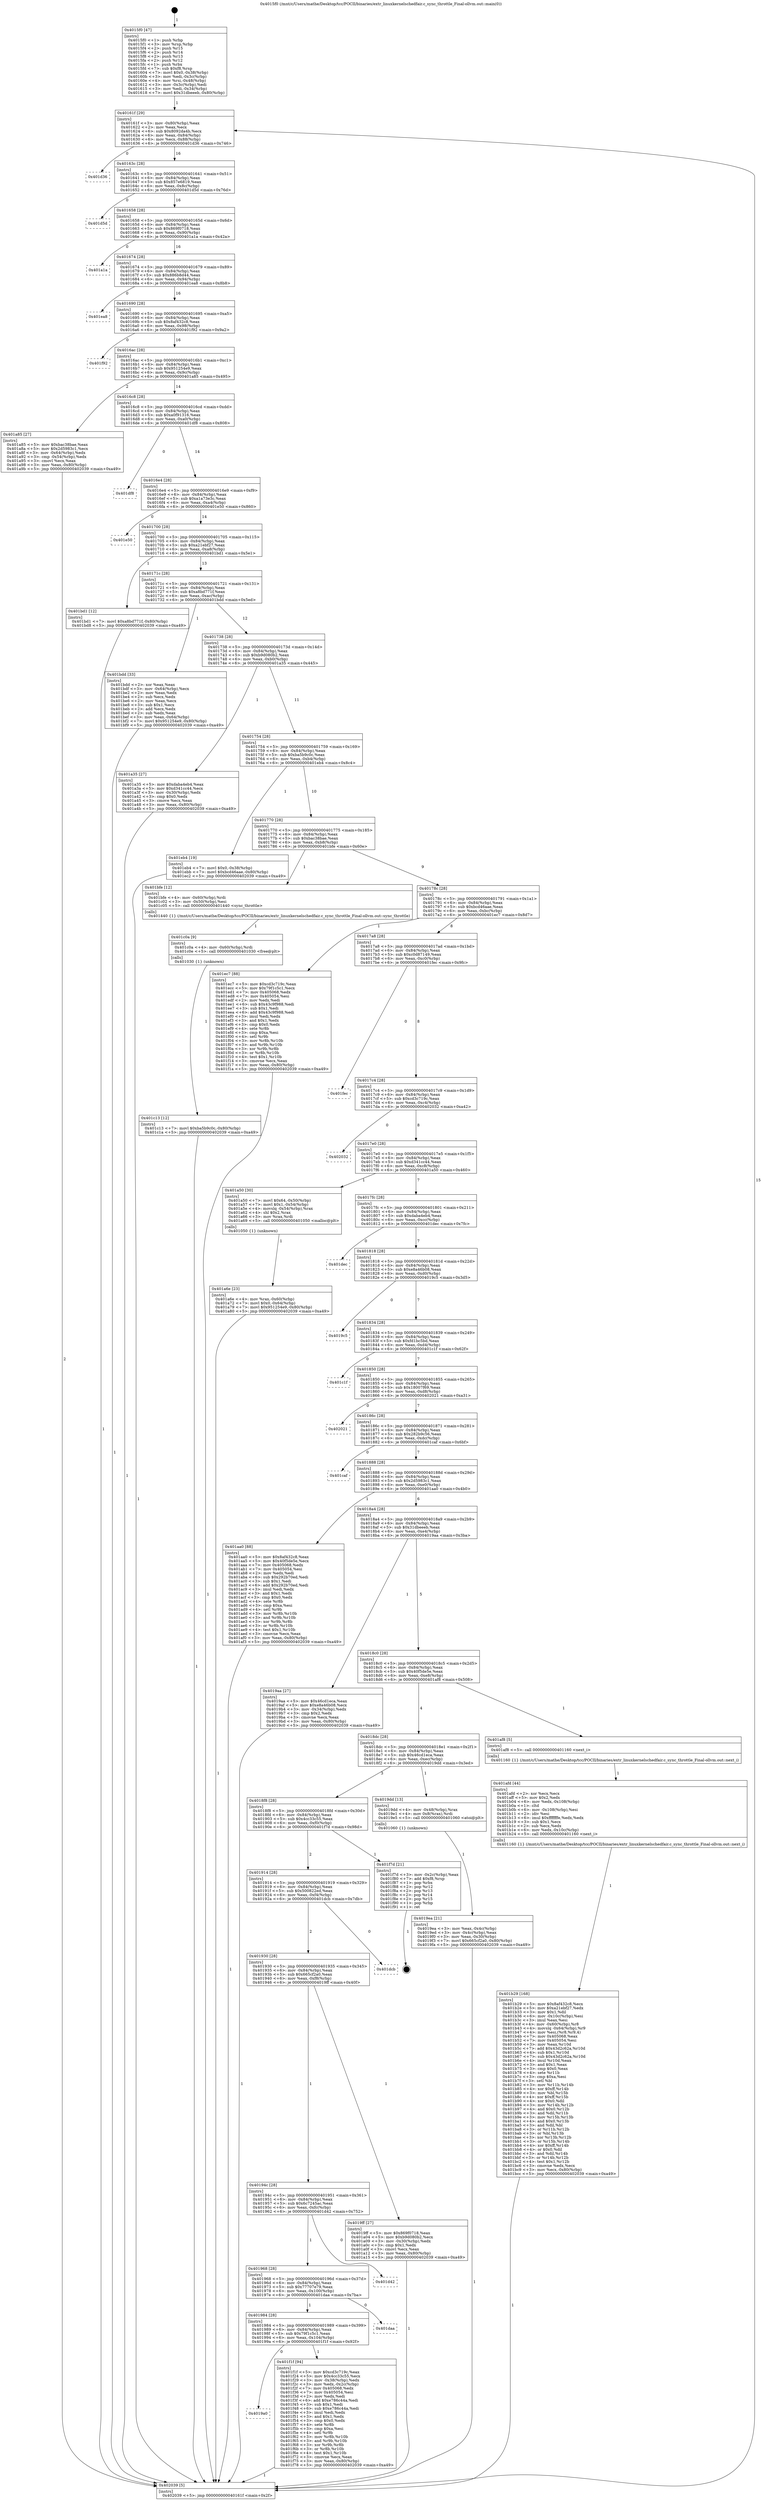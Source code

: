 digraph "0x4015f0" {
  label = "0x4015f0 (/mnt/c/Users/mathe/Desktop/tcc/POCII/binaries/extr_linuxkernelschedfair.c_sync_throttle_Final-ollvm.out::main(0))"
  labelloc = "t"
  node[shape=record]

  Entry [label="",width=0.3,height=0.3,shape=circle,fillcolor=black,style=filled]
  "0x40161f" [label="{
     0x40161f [29]\l
     | [instrs]\l
     &nbsp;&nbsp;0x40161f \<+3\>: mov -0x80(%rbp),%eax\l
     &nbsp;&nbsp;0x401622 \<+2\>: mov %eax,%ecx\l
     &nbsp;&nbsp;0x401624 \<+6\>: sub $0x8092da4b,%ecx\l
     &nbsp;&nbsp;0x40162a \<+6\>: mov %eax,-0x84(%rbp)\l
     &nbsp;&nbsp;0x401630 \<+6\>: mov %ecx,-0x88(%rbp)\l
     &nbsp;&nbsp;0x401636 \<+6\>: je 0000000000401d36 \<main+0x746\>\l
  }"]
  "0x401d36" [label="{
     0x401d36\l
  }", style=dashed]
  "0x40163c" [label="{
     0x40163c [28]\l
     | [instrs]\l
     &nbsp;&nbsp;0x40163c \<+5\>: jmp 0000000000401641 \<main+0x51\>\l
     &nbsp;&nbsp;0x401641 \<+6\>: mov -0x84(%rbp),%eax\l
     &nbsp;&nbsp;0x401647 \<+5\>: sub $0x857e6819,%eax\l
     &nbsp;&nbsp;0x40164c \<+6\>: mov %eax,-0x8c(%rbp)\l
     &nbsp;&nbsp;0x401652 \<+6\>: je 0000000000401d5d \<main+0x76d\>\l
  }"]
  Exit [label="",width=0.3,height=0.3,shape=circle,fillcolor=black,style=filled,peripheries=2]
  "0x401d5d" [label="{
     0x401d5d\l
  }", style=dashed]
  "0x401658" [label="{
     0x401658 [28]\l
     | [instrs]\l
     &nbsp;&nbsp;0x401658 \<+5\>: jmp 000000000040165d \<main+0x6d\>\l
     &nbsp;&nbsp;0x40165d \<+6\>: mov -0x84(%rbp),%eax\l
     &nbsp;&nbsp;0x401663 \<+5\>: sub $0x869f0718,%eax\l
     &nbsp;&nbsp;0x401668 \<+6\>: mov %eax,-0x90(%rbp)\l
     &nbsp;&nbsp;0x40166e \<+6\>: je 0000000000401a1a \<main+0x42a\>\l
  }"]
  "0x4019a0" [label="{
     0x4019a0\l
  }", style=dashed]
  "0x401a1a" [label="{
     0x401a1a\l
  }", style=dashed]
  "0x401674" [label="{
     0x401674 [28]\l
     | [instrs]\l
     &nbsp;&nbsp;0x401674 \<+5\>: jmp 0000000000401679 \<main+0x89\>\l
     &nbsp;&nbsp;0x401679 \<+6\>: mov -0x84(%rbp),%eax\l
     &nbsp;&nbsp;0x40167f \<+5\>: sub $0x886b8d44,%eax\l
     &nbsp;&nbsp;0x401684 \<+6\>: mov %eax,-0x94(%rbp)\l
     &nbsp;&nbsp;0x40168a \<+6\>: je 0000000000401ea8 \<main+0x8b8\>\l
  }"]
  "0x401f1f" [label="{
     0x401f1f [94]\l
     | [instrs]\l
     &nbsp;&nbsp;0x401f1f \<+5\>: mov $0xcd3c719c,%eax\l
     &nbsp;&nbsp;0x401f24 \<+5\>: mov $0x4cc33c55,%ecx\l
     &nbsp;&nbsp;0x401f29 \<+3\>: mov -0x38(%rbp),%edx\l
     &nbsp;&nbsp;0x401f2c \<+3\>: mov %edx,-0x2c(%rbp)\l
     &nbsp;&nbsp;0x401f2f \<+7\>: mov 0x405068,%edx\l
     &nbsp;&nbsp;0x401f36 \<+7\>: mov 0x405054,%esi\l
     &nbsp;&nbsp;0x401f3d \<+2\>: mov %edx,%edi\l
     &nbsp;&nbsp;0x401f3f \<+6\>: add $0xe786c44a,%edi\l
     &nbsp;&nbsp;0x401f45 \<+3\>: sub $0x1,%edi\l
     &nbsp;&nbsp;0x401f48 \<+6\>: sub $0xe786c44a,%edi\l
     &nbsp;&nbsp;0x401f4e \<+3\>: imul %edi,%edx\l
     &nbsp;&nbsp;0x401f51 \<+3\>: and $0x1,%edx\l
     &nbsp;&nbsp;0x401f54 \<+3\>: cmp $0x0,%edx\l
     &nbsp;&nbsp;0x401f57 \<+4\>: sete %r8b\l
     &nbsp;&nbsp;0x401f5b \<+3\>: cmp $0xa,%esi\l
     &nbsp;&nbsp;0x401f5e \<+4\>: setl %r9b\l
     &nbsp;&nbsp;0x401f62 \<+3\>: mov %r8b,%r10b\l
     &nbsp;&nbsp;0x401f65 \<+3\>: and %r9b,%r10b\l
     &nbsp;&nbsp;0x401f68 \<+3\>: xor %r9b,%r8b\l
     &nbsp;&nbsp;0x401f6b \<+3\>: or %r8b,%r10b\l
     &nbsp;&nbsp;0x401f6e \<+4\>: test $0x1,%r10b\l
     &nbsp;&nbsp;0x401f72 \<+3\>: cmovne %ecx,%eax\l
     &nbsp;&nbsp;0x401f75 \<+3\>: mov %eax,-0x80(%rbp)\l
     &nbsp;&nbsp;0x401f78 \<+5\>: jmp 0000000000402039 \<main+0xa49\>\l
  }"]
  "0x401ea8" [label="{
     0x401ea8\l
  }", style=dashed]
  "0x401690" [label="{
     0x401690 [28]\l
     | [instrs]\l
     &nbsp;&nbsp;0x401690 \<+5\>: jmp 0000000000401695 \<main+0xa5\>\l
     &nbsp;&nbsp;0x401695 \<+6\>: mov -0x84(%rbp),%eax\l
     &nbsp;&nbsp;0x40169b \<+5\>: sub $0x8af432c8,%eax\l
     &nbsp;&nbsp;0x4016a0 \<+6\>: mov %eax,-0x98(%rbp)\l
     &nbsp;&nbsp;0x4016a6 \<+6\>: je 0000000000401f92 \<main+0x9a2\>\l
  }"]
  "0x401984" [label="{
     0x401984 [28]\l
     | [instrs]\l
     &nbsp;&nbsp;0x401984 \<+5\>: jmp 0000000000401989 \<main+0x399\>\l
     &nbsp;&nbsp;0x401989 \<+6\>: mov -0x84(%rbp),%eax\l
     &nbsp;&nbsp;0x40198f \<+5\>: sub $0x79f1c5c1,%eax\l
     &nbsp;&nbsp;0x401994 \<+6\>: mov %eax,-0x104(%rbp)\l
     &nbsp;&nbsp;0x40199a \<+6\>: je 0000000000401f1f \<main+0x92f\>\l
  }"]
  "0x401f92" [label="{
     0x401f92\l
  }", style=dashed]
  "0x4016ac" [label="{
     0x4016ac [28]\l
     | [instrs]\l
     &nbsp;&nbsp;0x4016ac \<+5\>: jmp 00000000004016b1 \<main+0xc1\>\l
     &nbsp;&nbsp;0x4016b1 \<+6\>: mov -0x84(%rbp),%eax\l
     &nbsp;&nbsp;0x4016b7 \<+5\>: sub $0x951254e9,%eax\l
     &nbsp;&nbsp;0x4016bc \<+6\>: mov %eax,-0x9c(%rbp)\l
     &nbsp;&nbsp;0x4016c2 \<+6\>: je 0000000000401a85 \<main+0x495\>\l
  }"]
  "0x401daa" [label="{
     0x401daa\l
  }", style=dashed]
  "0x401a85" [label="{
     0x401a85 [27]\l
     | [instrs]\l
     &nbsp;&nbsp;0x401a85 \<+5\>: mov $0xbac38bae,%eax\l
     &nbsp;&nbsp;0x401a8a \<+5\>: mov $0x2d5983c1,%ecx\l
     &nbsp;&nbsp;0x401a8f \<+3\>: mov -0x64(%rbp),%edx\l
     &nbsp;&nbsp;0x401a92 \<+3\>: cmp -0x54(%rbp),%edx\l
     &nbsp;&nbsp;0x401a95 \<+3\>: cmovl %ecx,%eax\l
     &nbsp;&nbsp;0x401a98 \<+3\>: mov %eax,-0x80(%rbp)\l
     &nbsp;&nbsp;0x401a9b \<+5\>: jmp 0000000000402039 \<main+0xa49\>\l
  }"]
  "0x4016c8" [label="{
     0x4016c8 [28]\l
     | [instrs]\l
     &nbsp;&nbsp;0x4016c8 \<+5\>: jmp 00000000004016cd \<main+0xdd\>\l
     &nbsp;&nbsp;0x4016cd \<+6\>: mov -0x84(%rbp),%eax\l
     &nbsp;&nbsp;0x4016d3 \<+5\>: sub $0xa0f91316,%eax\l
     &nbsp;&nbsp;0x4016d8 \<+6\>: mov %eax,-0xa0(%rbp)\l
     &nbsp;&nbsp;0x4016de \<+6\>: je 0000000000401df8 \<main+0x808\>\l
  }"]
  "0x401968" [label="{
     0x401968 [28]\l
     | [instrs]\l
     &nbsp;&nbsp;0x401968 \<+5\>: jmp 000000000040196d \<main+0x37d\>\l
     &nbsp;&nbsp;0x40196d \<+6\>: mov -0x84(%rbp),%eax\l
     &nbsp;&nbsp;0x401973 \<+5\>: sub $0x77707e79,%eax\l
     &nbsp;&nbsp;0x401978 \<+6\>: mov %eax,-0x100(%rbp)\l
     &nbsp;&nbsp;0x40197e \<+6\>: je 0000000000401daa \<main+0x7ba\>\l
  }"]
  "0x401df8" [label="{
     0x401df8\l
  }", style=dashed]
  "0x4016e4" [label="{
     0x4016e4 [28]\l
     | [instrs]\l
     &nbsp;&nbsp;0x4016e4 \<+5\>: jmp 00000000004016e9 \<main+0xf9\>\l
     &nbsp;&nbsp;0x4016e9 \<+6\>: mov -0x84(%rbp),%eax\l
     &nbsp;&nbsp;0x4016ef \<+5\>: sub $0xa1a73e3c,%eax\l
     &nbsp;&nbsp;0x4016f4 \<+6\>: mov %eax,-0xa4(%rbp)\l
     &nbsp;&nbsp;0x4016fa \<+6\>: je 0000000000401e50 \<main+0x860\>\l
  }"]
  "0x401d42" [label="{
     0x401d42\l
  }", style=dashed]
  "0x401e50" [label="{
     0x401e50\l
  }", style=dashed]
  "0x401700" [label="{
     0x401700 [28]\l
     | [instrs]\l
     &nbsp;&nbsp;0x401700 \<+5\>: jmp 0000000000401705 \<main+0x115\>\l
     &nbsp;&nbsp;0x401705 \<+6\>: mov -0x84(%rbp),%eax\l
     &nbsp;&nbsp;0x40170b \<+5\>: sub $0xa21ebf27,%eax\l
     &nbsp;&nbsp;0x401710 \<+6\>: mov %eax,-0xa8(%rbp)\l
     &nbsp;&nbsp;0x401716 \<+6\>: je 0000000000401bd1 \<main+0x5e1\>\l
  }"]
  "0x401c13" [label="{
     0x401c13 [12]\l
     | [instrs]\l
     &nbsp;&nbsp;0x401c13 \<+7\>: movl $0xba5b9c0c,-0x80(%rbp)\l
     &nbsp;&nbsp;0x401c1a \<+5\>: jmp 0000000000402039 \<main+0xa49\>\l
  }"]
  "0x401bd1" [label="{
     0x401bd1 [12]\l
     | [instrs]\l
     &nbsp;&nbsp;0x401bd1 \<+7\>: movl $0xa8bd771f,-0x80(%rbp)\l
     &nbsp;&nbsp;0x401bd8 \<+5\>: jmp 0000000000402039 \<main+0xa49\>\l
  }"]
  "0x40171c" [label="{
     0x40171c [28]\l
     | [instrs]\l
     &nbsp;&nbsp;0x40171c \<+5\>: jmp 0000000000401721 \<main+0x131\>\l
     &nbsp;&nbsp;0x401721 \<+6\>: mov -0x84(%rbp),%eax\l
     &nbsp;&nbsp;0x401727 \<+5\>: sub $0xa8bd771f,%eax\l
     &nbsp;&nbsp;0x40172c \<+6\>: mov %eax,-0xac(%rbp)\l
     &nbsp;&nbsp;0x401732 \<+6\>: je 0000000000401bdd \<main+0x5ed\>\l
  }"]
  "0x401c0a" [label="{
     0x401c0a [9]\l
     | [instrs]\l
     &nbsp;&nbsp;0x401c0a \<+4\>: mov -0x60(%rbp),%rdi\l
     &nbsp;&nbsp;0x401c0e \<+5\>: call 0000000000401030 \<free@plt\>\l
     | [calls]\l
     &nbsp;&nbsp;0x401030 \{1\} (unknown)\l
  }"]
  "0x401bdd" [label="{
     0x401bdd [33]\l
     | [instrs]\l
     &nbsp;&nbsp;0x401bdd \<+2\>: xor %eax,%eax\l
     &nbsp;&nbsp;0x401bdf \<+3\>: mov -0x64(%rbp),%ecx\l
     &nbsp;&nbsp;0x401be2 \<+2\>: mov %eax,%edx\l
     &nbsp;&nbsp;0x401be4 \<+2\>: sub %ecx,%edx\l
     &nbsp;&nbsp;0x401be6 \<+2\>: mov %eax,%ecx\l
     &nbsp;&nbsp;0x401be8 \<+3\>: sub $0x1,%ecx\l
     &nbsp;&nbsp;0x401beb \<+2\>: add %ecx,%edx\l
     &nbsp;&nbsp;0x401bed \<+2\>: sub %edx,%eax\l
     &nbsp;&nbsp;0x401bef \<+3\>: mov %eax,-0x64(%rbp)\l
     &nbsp;&nbsp;0x401bf2 \<+7\>: movl $0x951254e9,-0x80(%rbp)\l
     &nbsp;&nbsp;0x401bf9 \<+5\>: jmp 0000000000402039 \<main+0xa49\>\l
  }"]
  "0x401738" [label="{
     0x401738 [28]\l
     | [instrs]\l
     &nbsp;&nbsp;0x401738 \<+5\>: jmp 000000000040173d \<main+0x14d\>\l
     &nbsp;&nbsp;0x40173d \<+6\>: mov -0x84(%rbp),%eax\l
     &nbsp;&nbsp;0x401743 \<+5\>: sub $0xb9d080b2,%eax\l
     &nbsp;&nbsp;0x401748 \<+6\>: mov %eax,-0xb0(%rbp)\l
     &nbsp;&nbsp;0x40174e \<+6\>: je 0000000000401a35 \<main+0x445\>\l
  }"]
  "0x401b29" [label="{
     0x401b29 [168]\l
     | [instrs]\l
     &nbsp;&nbsp;0x401b29 \<+5\>: mov $0x8af432c8,%ecx\l
     &nbsp;&nbsp;0x401b2e \<+5\>: mov $0xa21ebf27,%edx\l
     &nbsp;&nbsp;0x401b33 \<+3\>: mov $0x1,%dil\l
     &nbsp;&nbsp;0x401b36 \<+6\>: mov -0x10c(%rbp),%esi\l
     &nbsp;&nbsp;0x401b3c \<+3\>: imul %eax,%esi\l
     &nbsp;&nbsp;0x401b3f \<+4\>: mov -0x60(%rbp),%r8\l
     &nbsp;&nbsp;0x401b43 \<+4\>: movslq -0x64(%rbp),%r9\l
     &nbsp;&nbsp;0x401b47 \<+4\>: mov %esi,(%r8,%r9,4)\l
     &nbsp;&nbsp;0x401b4b \<+7\>: mov 0x405068,%eax\l
     &nbsp;&nbsp;0x401b52 \<+7\>: mov 0x405054,%esi\l
     &nbsp;&nbsp;0x401b59 \<+3\>: mov %eax,%r10d\l
     &nbsp;&nbsp;0x401b5c \<+7\>: add $0x43d2c62a,%r10d\l
     &nbsp;&nbsp;0x401b63 \<+4\>: sub $0x1,%r10d\l
     &nbsp;&nbsp;0x401b67 \<+7\>: sub $0x43d2c62a,%r10d\l
     &nbsp;&nbsp;0x401b6e \<+4\>: imul %r10d,%eax\l
     &nbsp;&nbsp;0x401b72 \<+3\>: and $0x1,%eax\l
     &nbsp;&nbsp;0x401b75 \<+3\>: cmp $0x0,%eax\l
     &nbsp;&nbsp;0x401b78 \<+4\>: sete %r11b\l
     &nbsp;&nbsp;0x401b7c \<+3\>: cmp $0xa,%esi\l
     &nbsp;&nbsp;0x401b7f \<+3\>: setl %bl\l
     &nbsp;&nbsp;0x401b82 \<+3\>: mov %r11b,%r14b\l
     &nbsp;&nbsp;0x401b85 \<+4\>: xor $0xff,%r14b\l
     &nbsp;&nbsp;0x401b89 \<+3\>: mov %bl,%r15b\l
     &nbsp;&nbsp;0x401b8c \<+4\>: xor $0xff,%r15b\l
     &nbsp;&nbsp;0x401b90 \<+4\>: xor $0x0,%dil\l
     &nbsp;&nbsp;0x401b94 \<+3\>: mov %r14b,%r12b\l
     &nbsp;&nbsp;0x401b97 \<+4\>: and $0x0,%r12b\l
     &nbsp;&nbsp;0x401b9b \<+3\>: and %dil,%r11b\l
     &nbsp;&nbsp;0x401b9e \<+3\>: mov %r15b,%r13b\l
     &nbsp;&nbsp;0x401ba1 \<+4\>: and $0x0,%r13b\l
     &nbsp;&nbsp;0x401ba5 \<+3\>: and %dil,%bl\l
     &nbsp;&nbsp;0x401ba8 \<+3\>: or %r11b,%r12b\l
     &nbsp;&nbsp;0x401bab \<+3\>: or %bl,%r13b\l
     &nbsp;&nbsp;0x401bae \<+3\>: xor %r13b,%r12b\l
     &nbsp;&nbsp;0x401bb1 \<+3\>: or %r15b,%r14b\l
     &nbsp;&nbsp;0x401bb4 \<+4\>: xor $0xff,%r14b\l
     &nbsp;&nbsp;0x401bb8 \<+4\>: or $0x0,%dil\l
     &nbsp;&nbsp;0x401bbc \<+3\>: and %dil,%r14b\l
     &nbsp;&nbsp;0x401bbf \<+3\>: or %r14b,%r12b\l
     &nbsp;&nbsp;0x401bc2 \<+4\>: test $0x1,%r12b\l
     &nbsp;&nbsp;0x401bc6 \<+3\>: cmovne %edx,%ecx\l
     &nbsp;&nbsp;0x401bc9 \<+3\>: mov %ecx,-0x80(%rbp)\l
     &nbsp;&nbsp;0x401bcc \<+5\>: jmp 0000000000402039 \<main+0xa49\>\l
  }"]
  "0x401a35" [label="{
     0x401a35 [27]\l
     | [instrs]\l
     &nbsp;&nbsp;0x401a35 \<+5\>: mov $0xdaba4eb4,%eax\l
     &nbsp;&nbsp;0x401a3a \<+5\>: mov $0xd341cc44,%ecx\l
     &nbsp;&nbsp;0x401a3f \<+3\>: mov -0x30(%rbp),%edx\l
     &nbsp;&nbsp;0x401a42 \<+3\>: cmp $0x0,%edx\l
     &nbsp;&nbsp;0x401a45 \<+3\>: cmove %ecx,%eax\l
     &nbsp;&nbsp;0x401a48 \<+3\>: mov %eax,-0x80(%rbp)\l
     &nbsp;&nbsp;0x401a4b \<+5\>: jmp 0000000000402039 \<main+0xa49\>\l
  }"]
  "0x401754" [label="{
     0x401754 [28]\l
     | [instrs]\l
     &nbsp;&nbsp;0x401754 \<+5\>: jmp 0000000000401759 \<main+0x169\>\l
     &nbsp;&nbsp;0x401759 \<+6\>: mov -0x84(%rbp),%eax\l
     &nbsp;&nbsp;0x40175f \<+5\>: sub $0xba5b9c0c,%eax\l
     &nbsp;&nbsp;0x401764 \<+6\>: mov %eax,-0xb4(%rbp)\l
     &nbsp;&nbsp;0x40176a \<+6\>: je 0000000000401eb4 \<main+0x8c4\>\l
  }"]
  "0x401afd" [label="{
     0x401afd [44]\l
     | [instrs]\l
     &nbsp;&nbsp;0x401afd \<+2\>: xor %ecx,%ecx\l
     &nbsp;&nbsp;0x401aff \<+5\>: mov $0x2,%edx\l
     &nbsp;&nbsp;0x401b04 \<+6\>: mov %edx,-0x108(%rbp)\l
     &nbsp;&nbsp;0x401b0a \<+1\>: cltd\l
     &nbsp;&nbsp;0x401b0b \<+6\>: mov -0x108(%rbp),%esi\l
     &nbsp;&nbsp;0x401b11 \<+2\>: idiv %esi\l
     &nbsp;&nbsp;0x401b13 \<+6\>: imul $0xfffffffe,%edx,%edx\l
     &nbsp;&nbsp;0x401b19 \<+3\>: sub $0x1,%ecx\l
     &nbsp;&nbsp;0x401b1c \<+2\>: sub %ecx,%edx\l
     &nbsp;&nbsp;0x401b1e \<+6\>: mov %edx,-0x10c(%rbp)\l
     &nbsp;&nbsp;0x401b24 \<+5\>: call 0000000000401160 \<next_i\>\l
     | [calls]\l
     &nbsp;&nbsp;0x401160 \{1\} (/mnt/c/Users/mathe/Desktop/tcc/POCII/binaries/extr_linuxkernelschedfair.c_sync_throttle_Final-ollvm.out::next_i)\l
  }"]
  "0x401eb4" [label="{
     0x401eb4 [19]\l
     | [instrs]\l
     &nbsp;&nbsp;0x401eb4 \<+7\>: movl $0x0,-0x38(%rbp)\l
     &nbsp;&nbsp;0x401ebb \<+7\>: movl $0xbcd46aae,-0x80(%rbp)\l
     &nbsp;&nbsp;0x401ec2 \<+5\>: jmp 0000000000402039 \<main+0xa49\>\l
  }"]
  "0x401770" [label="{
     0x401770 [28]\l
     | [instrs]\l
     &nbsp;&nbsp;0x401770 \<+5\>: jmp 0000000000401775 \<main+0x185\>\l
     &nbsp;&nbsp;0x401775 \<+6\>: mov -0x84(%rbp),%eax\l
     &nbsp;&nbsp;0x40177b \<+5\>: sub $0xbac38bae,%eax\l
     &nbsp;&nbsp;0x401780 \<+6\>: mov %eax,-0xb8(%rbp)\l
     &nbsp;&nbsp;0x401786 \<+6\>: je 0000000000401bfe \<main+0x60e\>\l
  }"]
  "0x401a6e" [label="{
     0x401a6e [23]\l
     | [instrs]\l
     &nbsp;&nbsp;0x401a6e \<+4\>: mov %rax,-0x60(%rbp)\l
     &nbsp;&nbsp;0x401a72 \<+7\>: movl $0x0,-0x64(%rbp)\l
     &nbsp;&nbsp;0x401a79 \<+7\>: movl $0x951254e9,-0x80(%rbp)\l
     &nbsp;&nbsp;0x401a80 \<+5\>: jmp 0000000000402039 \<main+0xa49\>\l
  }"]
  "0x401bfe" [label="{
     0x401bfe [12]\l
     | [instrs]\l
     &nbsp;&nbsp;0x401bfe \<+4\>: mov -0x60(%rbp),%rdi\l
     &nbsp;&nbsp;0x401c02 \<+3\>: mov -0x50(%rbp),%esi\l
     &nbsp;&nbsp;0x401c05 \<+5\>: call 0000000000401440 \<sync_throttle\>\l
     | [calls]\l
     &nbsp;&nbsp;0x401440 \{1\} (/mnt/c/Users/mathe/Desktop/tcc/POCII/binaries/extr_linuxkernelschedfair.c_sync_throttle_Final-ollvm.out::sync_throttle)\l
  }"]
  "0x40178c" [label="{
     0x40178c [28]\l
     | [instrs]\l
     &nbsp;&nbsp;0x40178c \<+5\>: jmp 0000000000401791 \<main+0x1a1\>\l
     &nbsp;&nbsp;0x401791 \<+6\>: mov -0x84(%rbp),%eax\l
     &nbsp;&nbsp;0x401797 \<+5\>: sub $0xbcd46aae,%eax\l
     &nbsp;&nbsp;0x40179c \<+6\>: mov %eax,-0xbc(%rbp)\l
     &nbsp;&nbsp;0x4017a2 \<+6\>: je 0000000000401ec7 \<main+0x8d7\>\l
  }"]
  "0x40194c" [label="{
     0x40194c [28]\l
     | [instrs]\l
     &nbsp;&nbsp;0x40194c \<+5\>: jmp 0000000000401951 \<main+0x361\>\l
     &nbsp;&nbsp;0x401951 \<+6\>: mov -0x84(%rbp),%eax\l
     &nbsp;&nbsp;0x401957 \<+5\>: sub $0x6c7245ac,%eax\l
     &nbsp;&nbsp;0x40195c \<+6\>: mov %eax,-0xfc(%rbp)\l
     &nbsp;&nbsp;0x401962 \<+6\>: je 0000000000401d42 \<main+0x752\>\l
  }"]
  "0x401ec7" [label="{
     0x401ec7 [88]\l
     | [instrs]\l
     &nbsp;&nbsp;0x401ec7 \<+5\>: mov $0xcd3c719c,%eax\l
     &nbsp;&nbsp;0x401ecc \<+5\>: mov $0x79f1c5c1,%ecx\l
     &nbsp;&nbsp;0x401ed1 \<+7\>: mov 0x405068,%edx\l
     &nbsp;&nbsp;0x401ed8 \<+7\>: mov 0x405054,%esi\l
     &nbsp;&nbsp;0x401edf \<+2\>: mov %edx,%edi\l
     &nbsp;&nbsp;0x401ee1 \<+6\>: sub $0x43c9f988,%edi\l
     &nbsp;&nbsp;0x401ee7 \<+3\>: sub $0x1,%edi\l
     &nbsp;&nbsp;0x401eea \<+6\>: add $0x43c9f988,%edi\l
     &nbsp;&nbsp;0x401ef0 \<+3\>: imul %edi,%edx\l
     &nbsp;&nbsp;0x401ef3 \<+3\>: and $0x1,%edx\l
     &nbsp;&nbsp;0x401ef6 \<+3\>: cmp $0x0,%edx\l
     &nbsp;&nbsp;0x401ef9 \<+4\>: sete %r8b\l
     &nbsp;&nbsp;0x401efd \<+3\>: cmp $0xa,%esi\l
     &nbsp;&nbsp;0x401f00 \<+4\>: setl %r9b\l
     &nbsp;&nbsp;0x401f04 \<+3\>: mov %r8b,%r10b\l
     &nbsp;&nbsp;0x401f07 \<+3\>: and %r9b,%r10b\l
     &nbsp;&nbsp;0x401f0a \<+3\>: xor %r9b,%r8b\l
     &nbsp;&nbsp;0x401f0d \<+3\>: or %r8b,%r10b\l
     &nbsp;&nbsp;0x401f10 \<+4\>: test $0x1,%r10b\l
     &nbsp;&nbsp;0x401f14 \<+3\>: cmovne %ecx,%eax\l
     &nbsp;&nbsp;0x401f17 \<+3\>: mov %eax,-0x80(%rbp)\l
     &nbsp;&nbsp;0x401f1a \<+5\>: jmp 0000000000402039 \<main+0xa49\>\l
  }"]
  "0x4017a8" [label="{
     0x4017a8 [28]\l
     | [instrs]\l
     &nbsp;&nbsp;0x4017a8 \<+5\>: jmp 00000000004017ad \<main+0x1bd\>\l
     &nbsp;&nbsp;0x4017ad \<+6\>: mov -0x84(%rbp),%eax\l
     &nbsp;&nbsp;0x4017b3 \<+5\>: sub $0xc0d87149,%eax\l
     &nbsp;&nbsp;0x4017b8 \<+6\>: mov %eax,-0xc0(%rbp)\l
     &nbsp;&nbsp;0x4017be \<+6\>: je 0000000000401fec \<main+0x9fc\>\l
  }"]
  "0x4019ff" [label="{
     0x4019ff [27]\l
     | [instrs]\l
     &nbsp;&nbsp;0x4019ff \<+5\>: mov $0x869f0718,%eax\l
     &nbsp;&nbsp;0x401a04 \<+5\>: mov $0xb9d080b2,%ecx\l
     &nbsp;&nbsp;0x401a09 \<+3\>: mov -0x30(%rbp),%edx\l
     &nbsp;&nbsp;0x401a0c \<+3\>: cmp $0x1,%edx\l
     &nbsp;&nbsp;0x401a0f \<+3\>: cmovl %ecx,%eax\l
     &nbsp;&nbsp;0x401a12 \<+3\>: mov %eax,-0x80(%rbp)\l
     &nbsp;&nbsp;0x401a15 \<+5\>: jmp 0000000000402039 \<main+0xa49\>\l
  }"]
  "0x401fec" [label="{
     0x401fec\l
  }", style=dashed]
  "0x4017c4" [label="{
     0x4017c4 [28]\l
     | [instrs]\l
     &nbsp;&nbsp;0x4017c4 \<+5\>: jmp 00000000004017c9 \<main+0x1d9\>\l
     &nbsp;&nbsp;0x4017c9 \<+6\>: mov -0x84(%rbp),%eax\l
     &nbsp;&nbsp;0x4017cf \<+5\>: sub $0xcd3c719c,%eax\l
     &nbsp;&nbsp;0x4017d4 \<+6\>: mov %eax,-0xc4(%rbp)\l
     &nbsp;&nbsp;0x4017da \<+6\>: je 0000000000402032 \<main+0xa42\>\l
  }"]
  "0x401930" [label="{
     0x401930 [28]\l
     | [instrs]\l
     &nbsp;&nbsp;0x401930 \<+5\>: jmp 0000000000401935 \<main+0x345\>\l
     &nbsp;&nbsp;0x401935 \<+6\>: mov -0x84(%rbp),%eax\l
     &nbsp;&nbsp;0x40193b \<+5\>: sub $0x665cf2a0,%eax\l
     &nbsp;&nbsp;0x401940 \<+6\>: mov %eax,-0xf8(%rbp)\l
     &nbsp;&nbsp;0x401946 \<+6\>: je 00000000004019ff \<main+0x40f\>\l
  }"]
  "0x402032" [label="{
     0x402032\l
  }", style=dashed]
  "0x4017e0" [label="{
     0x4017e0 [28]\l
     | [instrs]\l
     &nbsp;&nbsp;0x4017e0 \<+5\>: jmp 00000000004017e5 \<main+0x1f5\>\l
     &nbsp;&nbsp;0x4017e5 \<+6\>: mov -0x84(%rbp),%eax\l
     &nbsp;&nbsp;0x4017eb \<+5\>: sub $0xd341cc44,%eax\l
     &nbsp;&nbsp;0x4017f0 \<+6\>: mov %eax,-0xc8(%rbp)\l
     &nbsp;&nbsp;0x4017f6 \<+6\>: je 0000000000401a50 \<main+0x460\>\l
  }"]
  "0x401dcb" [label="{
     0x401dcb\l
  }", style=dashed]
  "0x401a50" [label="{
     0x401a50 [30]\l
     | [instrs]\l
     &nbsp;&nbsp;0x401a50 \<+7\>: movl $0x64,-0x50(%rbp)\l
     &nbsp;&nbsp;0x401a57 \<+7\>: movl $0x1,-0x54(%rbp)\l
     &nbsp;&nbsp;0x401a5e \<+4\>: movslq -0x54(%rbp),%rax\l
     &nbsp;&nbsp;0x401a62 \<+4\>: shl $0x2,%rax\l
     &nbsp;&nbsp;0x401a66 \<+3\>: mov %rax,%rdi\l
     &nbsp;&nbsp;0x401a69 \<+5\>: call 0000000000401050 \<malloc@plt\>\l
     | [calls]\l
     &nbsp;&nbsp;0x401050 \{1\} (unknown)\l
  }"]
  "0x4017fc" [label="{
     0x4017fc [28]\l
     | [instrs]\l
     &nbsp;&nbsp;0x4017fc \<+5\>: jmp 0000000000401801 \<main+0x211\>\l
     &nbsp;&nbsp;0x401801 \<+6\>: mov -0x84(%rbp),%eax\l
     &nbsp;&nbsp;0x401807 \<+5\>: sub $0xdaba4eb4,%eax\l
     &nbsp;&nbsp;0x40180c \<+6\>: mov %eax,-0xcc(%rbp)\l
     &nbsp;&nbsp;0x401812 \<+6\>: je 0000000000401dec \<main+0x7fc\>\l
  }"]
  "0x401914" [label="{
     0x401914 [28]\l
     | [instrs]\l
     &nbsp;&nbsp;0x401914 \<+5\>: jmp 0000000000401919 \<main+0x329\>\l
     &nbsp;&nbsp;0x401919 \<+6\>: mov -0x84(%rbp),%eax\l
     &nbsp;&nbsp;0x40191f \<+5\>: sub $0x500822ed,%eax\l
     &nbsp;&nbsp;0x401924 \<+6\>: mov %eax,-0xf4(%rbp)\l
     &nbsp;&nbsp;0x40192a \<+6\>: je 0000000000401dcb \<main+0x7db\>\l
  }"]
  "0x401dec" [label="{
     0x401dec\l
  }", style=dashed]
  "0x401818" [label="{
     0x401818 [28]\l
     | [instrs]\l
     &nbsp;&nbsp;0x401818 \<+5\>: jmp 000000000040181d \<main+0x22d\>\l
     &nbsp;&nbsp;0x40181d \<+6\>: mov -0x84(%rbp),%eax\l
     &nbsp;&nbsp;0x401823 \<+5\>: sub $0xe8a46b08,%eax\l
     &nbsp;&nbsp;0x401828 \<+6\>: mov %eax,-0xd0(%rbp)\l
     &nbsp;&nbsp;0x40182e \<+6\>: je 00000000004019c5 \<main+0x3d5\>\l
  }"]
  "0x401f7d" [label="{
     0x401f7d [21]\l
     | [instrs]\l
     &nbsp;&nbsp;0x401f7d \<+3\>: mov -0x2c(%rbp),%eax\l
     &nbsp;&nbsp;0x401f80 \<+7\>: add $0xf8,%rsp\l
     &nbsp;&nbsp;0x401f87 \<+1\>: pop %rbx\l
     &nbsp;&nbsp;0x401f88 \<+2\>: pop %r12\l
     &nbsp;&nbsp;0x401f8a \<+2\>: pop %r13\l
     &nbsp;&nbsp;0x401f8c \<+2\>: pop %r14\l
     &nbsp;&nbsp;0x401f8e \<+2\>: pop %r15\l
     &nbsp;&nbsp;0x401f90 \<+1\>: pop %rbp\l
     &nbsp;&nbsp;0x401f91 \<+1\>: ret\l
  }"]
  "0x4019c5" [label="{
     0x4019c5\l
  }", style=dashed]
  "0x401834" [label="{
     0x401834 [28]\l
     | [instrs]\l
     &nbsp;&nbsp;0x401834 \<+5\>: jmp 0000000000401839 \<main+0x249\>\l
     &nbsp;&nbsp;0x401839 \<+6\>: mov -0x84(%rbp),%eax\l
     &nbsp;&nbsp;0x40183f \<+5\>: sub $0xfd1bc5bd,%eax\l
     &nbsp;&nbsp;0x401844 \<+6\>: mov %eax,-0xd4(%rbp)\l
     &nbsp;&nbsp;0x40184a \<+6\>: je 0000000000401c1f \<main+0x62f\>\l
  }"]
  "0x4019ea" [label="{
     0x4019ea [21]\l
     | [instrs]\l
     &nbsp;&nbsp;0x4019ea \<+3\>: mov %eax,-0x4c(%rbp)\l
     &nbsp;&nbsp;0x4019ed \<+3\>: mov -0x4c(%rbp),%eax\l
     &nbsp;&nbsp;0x4019f0 \<+3\>: mov %eax,-0x30(%rbp)\l
     &nbsp;&nbsp;0x4019f3 \<+7\>: movl $0x665cf2a0,-0x80(%rbp)\l
     &nbsp;&nbsp;0x4019fa \<+5\>: jmp 0000000000402039 \<main+0xa49\>\l
  }"]
  "0x401c1f" [label="{
     0x401c1f\l
  }", style=dashed]
  "0x401850" [label="{
     0x401850 [28]\l
     | [instrs]\l
     &nbsp;&nbsp;0x401850 \<+5\>: jmp 0000000000401855 \<main+0x265\>\l
     &nbsp;&nbsp;0x401855 \<+6\>: mov -0x84(%rbp),%eax\l
     &nbsp;&nbsp;0x40185b \<+5\>: sub $0x18007f69,%eax\l
     &nbsp;&nbsp;0x401860 \<+6\>: mov %eax,-0xd8(%rbp)\l
     &nbsp;&nbsp;0x401866 \<+6\>: je 0000000000402021 \<main+0xa31\>\l
  }"]
  "0x4018f8" [label="{
     0x4018f8 [28]\l
     | [instrs]\l
     &nbsp;&nbsp;0x4018f8 \<+5\>: jmp 00000000004018fd \<main+0x30d\>\l
     &nbsp;&nbsp;0x4018fd \<+6\>: mov -0x84(%rbp),%eax\l
     &nbsp;&nbsp;0x401903 \<+5\>: sub $0x4cc33c55,%eax\l
     &nbsp;&nbsp;0x401908 \<+6\>: mov %eax,-0xf0(%rbp)\l
     &nbsp;&nbsp;0x40190e \<+6\>: je 0000000000401f7d \<main+0x98d\>\l
  }"]
  "0x402021" [label="{
     0x402021\l
  }", style=dashed]
  "0x40186c" [label="{
     0x40186c [28]\l
     | [instrs]\l
     &nbsp;&nbsp;0x40186c \<+5\>: jmp 0000000000401871 \<main+0x281\>\l
     &nbsp;&nbsp;0x401871 \<+6\>: mov -0x84(%rbp),%eax\l
     &nbsp;&nbsp;0x401877 \<+5\>: sub $0x282b9c56,%eax\l
     &nbsp;&nbsp;0x40187c \<+6\>: mov %eax,-0xdc(%rbp)\l
     &nbsp;&nbsp;0x401882 \<+6\>: je 0000000000401caf \<main+0x6bf\>\l
  }"]
  "0x4019dd" [label="{
     0x4019dd [13]\l
     | [instrs]\l
     &nbsp;&nbsp;0x4019dd \<+4\>: mov -0x48(%rbp),%rax\l
     &nbsp;&nbsp;0x4019e1 \<+4\>: mov 0x8(%rax),%rdi\l
     &nbsp;&nbsp;0x4019e5 \<+5\>: call 0000000000401060 \<atoi@plt\>\l
     | [calls]\l
     &nbsp;&nbsp;0x401060 \{1\} (unknown)\l
  }"]
  "0x401caf" [label="{
     0x401caf\l
  }", style=dashed]
  "0x401888" [label="{
     0x401888 [28]\l
     | [instrs]\l
     &nbsp;&nbsp;0x401888 \<+5\>: jmp 000000000040188d \<main+0x29d\>\l
     &nbsp;&nbsp;0x40188d \<+6\>: mov -0x84(%rbp),%eax\l
     &nbsp;&nbsp;0x401893 \<+5\>: sub $0x2d5983c1,%eax\l
     &nbsp;&nbsp;0x401898 \<+6\>: mov %eax,-0xe0(%rbp)\l
     &nbsp;&nbsp;0x40189e \<+6\>: je 0000000000401aa0 \<main+0x4b0\>\l
  }"]
  "0x4018dc" [label="{
     0x4018dc [28]\l
     | [instrs]\l
     &nbsp;&nbsp;0x4018dc \<+5\>: jmp 00000000004018e1 \<main+0x2f1\>\l
     &nbsp;&nbsp;0x4018e1 \<+6\>: mov -0x84(%rbp),%eax\l
     &nbsp;&nbsp;0x4018e7 \<+5\>: sub $0x46cd1eca,%eax\l
     &nbsp;&nbsp;0x4018ec \<+6\>: mov %eax,-0xec(%rbp)\l
     &nbsp;&nbsp;0x4018f2 \<+6\>: je 00000000004019dd \<main+0x3ed\>\l
  }"]
  "0x401aa0" [label="{
     0x401aa0 [88]\l
     | [instrs]\l
     &nbsp;&nbsp;0x401aa0 \<+5\>: mov $0x8af432c8,%eax\l
     &nbsp;&nbsp;0x401aa5 \<+5\>: mov $0x40f5de5e,%ecx\l
     &nbsp;&nbsp;0x401aaa \<+7\>: mov 0x405068,%edx\l
     &nbsp;&nbsp;0x401ab1 \<+7\>: mov 0x405054,%esi\l
     &nbsp;&nbsp;0x401ab8 \<+2\>: mov %edx,%edi\l
     &nbsp;&nbsp;0x401aba \<+6\>: sub $0x292b70ed,%edi\l
     &nbsp;&nbsp;0x401ac0 \<+3\>: sub $0x1,%edi\l
     &nbsp;&nbsp;0x401ac3 \<+6\>: add $0x292b70ed,%edi\l
     &nbsp;&nbsp;0x401ac9 \<+3\>: imul %edi,%edx\l
     &nbsp;&nbsp;0x401acc \<+3\>: and $0x1,%edx\l
     &nbsp;&nbsp;0x401acf \<+3\>: cmp $0x0,%edx\l
     &nbsp;&nbsp;0x401ad2 \<+4\>: sete %r8b\l
     &nbsp;&nbsp;0x401ad6 \<+3\>: cmp $0xa,%esi\l
     &nbsp;&nbsp;0x401ad9 \<+4\>: setl %r9b\l
     &nbsp;&nbsp;0x401add \<+3\>: mov %r8b,%r10b\l
     &nbsp;&nbsp;0x401ae0 \<+3\>: and %r9b,%r10b\l
     &nbsp;&nbsp;0x401ae3 \<+3\>: xor %r9b,%r8b\l
     &nbsp;&nbsp;0x401ae6 \<+3\>: or %r8b,%r10b\l
     &nbsp;&nbsp;0x401ae9 \<+4\>: test $0x1,%r10b\l
     &nbsp;&nbsp;0x401aed \<+3\>: cmovne %ecx,%eax\l
     &nbsp;&nbsp;0x401af0 \<+3\>: mov %eax,-0x80(%rbp)\l
     &nbsp;&nbsp;0x401af3 \<+5\>: jmp 0000000000402039 \<main+0xa49\>\l
  }"]
  "0x4018a4" [label="{
     0x4018a4 [28]\l
     | [instrs]\l
     &nbsp;&nbsp;0x4018a4 \<+5\>: jmp 00000000004018a9 \<main+0x2b9\>\l
     &nbsp;&nbsp;0x4018a9 \<+6\>: mov -0x84(%rbp),%eax\l
     &nbsp;&nbsp;0x4018af \<+5\>: sub $0x31dbeeeb,%eax\l
     &nbsp;&nbsp;0x4018b4 \<+6\>: mov %eax,-0xe4(%rbp)\l
     &nbsp;&nbsp;0x4018ba \<+6\>: je 00000000004019aa \<main+0x3ba\>\l
  }"]
  "0x401af8" [label="{
     0x401af8 [5]\l
     | [instrs]\l
     &nbsp;&nbsp;0x401af8 \<+5\>: call 0000000000401160 \<next_i\>\l
     | [calls]\l
     &nbsp;&nbsp;0x401160 \{1\} (/mnt/c/Users/mathe/Desktop/tcc/POCII/binaries/extr_linuxkernelschedfair.c_sync_throttle_Final-ollvm.out::next_i)\l
  }"]
  "0x4019aa" [label="{
     0x4019aa [27]\l
     | [instrs]\l
     &nbsp;&nbsp;0x4019aa \<+5\>: mov $0x46cd1eca,%eax\l
     &nbsp;&nbsp;0x4019af \<+5\>: mov $0xe8a46b08,%ecx\l
     &nbsp;&nbsp;0x4019b4 \<+3\>: mov -0x34(%rbp),%edx\l
     &nbsp;&nbsp;0x4019b7 \<+3\>: cmp $0x2,%edx\l
     &nbsp;&nbsp;0x4019ba \<+3\>: cmovne %ecx,%eax\l
     &nbsp;&nbsp;0x4019bd \<+3\>: mov %eax,-0x80(%rbp)\l
     &nbsp;&nbsp;0x4019c0 \<+5\>: jmp 0000000000402039 \<main+0xa49\>\l
  }"]
  "0x4018c0" [label="{
     0x4018c0 [28]\l
     | [instrs]\l
     &nbsp;&nbsp;0x4018c0 \<+5\>: jmp 00000000004018c5 \<main+0x2d5\>\l
     &nbsp;&nbsp;0x4018c5 \<+6\>: mov -0x84(%rbp),%eax\l
     &nbsp;&nbsp;0x4018cb \<+5\>: sub $0x40f5de5e,%eax\l
     &nbsp;&nbsp;0x4018d0 \<+6\>: mov %eax,-0xe8(%rbp)\l
     &nbsp;&nbsp;0x4018d6 \<+6\>: je 0000000000401af8 \<main+0x508\>\l
  }"]
  "0x402039" [label="{
     0x402039 [5]\l
     | [instrs]\l
     &nbsp;&nbsp;0x402039 \<+5\>: jmp 000000000040161f \<main+0x2f\>\l
  }"]
  "0x4015f0" [label="{
     0x4015f0 [47]\l
     | [instrs]\l
     &nbsp;&nbsp;0x4015f0 \<+1\>: push %rbp\l
     &nbsp;&nbsp;0x4015f1 \<+3\>: mov %rsp,%rbp\l
     &nbsp;&nbsp;0x4015f4 \<+2\>: push %r15\l
     &nbsp;&nbsp;0x4015f6 \<+2\>: push %r14\l
     &nbsp;&nbsp;0x4015f8 \<+2\>: push %r13\l
     &nbsp;&nbsp;0x4015fa \<+2\>: push %r12\l
     &nbsp;&nbsp;0x4015fc \<+1\>: push %rbx\l
     &nbsp;&nbsp;0x4015fd \<+7\>: sub $0xf8,%rsp\l
     &nbsp;&nbsp;0x401604 \<+7\>: movl $0x0,-0x38(%rbp)\l
     &nbsp;&nbsp;0x40160b \<+3\>: mov %edi,-0x3c(%rbp)\l
     &nbsp;&nbsp;0x40160e \<+4\>: mov %rsi,-0x48(%rbp)\l
     &nbsp;&nbsp;0x401612 \<+3\>: mov -0x3c(%rbp),%edi\l
     &nbsp;&nbsp;0x401615 \<+3\>: mov %edi,-0x34(%rbp)\l
     &nbsp;&nbsp;0x401618 \<+7\>: movl $0x31dbeeeb,-0x80(%rbp)\l
  }"]
  Entry -> "0x4015f0" [label=" 1"]
  "0x40161f" -> "0x401d36" [label=" 0"]
  "0x40161f" -> "0x40163c" [label=" 16"]
  "0x401f7d" -> Exit [label=" 1"]
  "0x40163c" -> "0x401d5d" [label=" 0"]
  "0x40163c" -> "0x401658" [label=" 16"]
  "0x401f1f" -> "0x402039" [label=" 1"]
  "0x401658" -> "0x401a1a" [label=" 0"]
  "0x401658" -> "0x401674" [label=" 16"]
  "0x401984" -> "0x4019a0" [label=" 0"]
  "0x401674" -> "0x401ea8" [label=" 0"]
  "0x401674" -> "0x401690" [label=" 16"]
  "0x401984" -> "0x401f1f" [label=" 1"]
  "0x401690" -> "0x401f92" [label=" 0"]
  "0x401690" -> "0x4016ac" [label=" 16"]
  "0x401968" -> "0x401984" [label=" 1"]
  "0x4016ac" -> "0x401a85" [label=" 2"]
  "0x4016ac" -> "0x4016c8" [label=" 14"]
  "0x401968" -> "0x401daa" [label=" 0"]
  "0x4016c8" -> "0x401df8" [label=" 0"]
  "0x4016c8" -> "0x4016e4" [label=" 14"]
  "0x40194c" -> "0x401968" [label=" 1"]
  "0x4016e4" -> "0x401e50" [label=" 0"]
  "0x4016e4" -> "0x401700" [label=" 14"]
  "0x40194c" -> "0x401d42" [label=" 0"]
  "0x401700" -> "0x401bd1" [label=" 1"]
  "0x401700" -> "0x40171c" [label=" 13"]
  "0x401ec7" -> "0x402039" [label=" 1"]
  "0x40171c" -> "0x401bdd" [label=" 1"]
  "0x40171c" -> "0x401738" [label=" 12"]
  "0x401eb4" -> "0x402039" [label=" 1"]
  "0x401738" -> "0x401a35" [label=" 1"]
  "0x401738" -> "0x401754" [label=" 11"]
  "0x401c13" -> "0x402039" [label=" 1"]
  "0x401754" -> "0x401eb4" [label=" 1"]
  "0x401754" -> "0x401770" [label=" 10"]
  "0x401c0a" -> "0x401c13" [label=" 1"]
  "0x401770" -> "0x401bfe" [label=" 1"]
  "0x401770" -> "0x40178c" [label=" 9"]
  "0x401bfe" -> "0x401c0a" [label=" 1"]
  "0x40178c" -> "0x401ec7" [label=" 1"]
  "0x40178c" -> "0x4017a8" [label=" 8"]
  "0x401bdd" -> "0x402039" [label=" 1"]
  "0x4017a8" -> "0x401fec" [label=" 0"]
  "0x4017a8" -> "0x4017c4" [label=" 8"]
  "0x401bd1" -> "0x402039" [label=" 1"]
  "0x4017c4" -> "0x402032" [label=" 0"]
  "0x4017c4" -> "0x4017e0" [label=" 8"]
  "0x401afd" -> "0x401b29" [label=" 1"]
  "0x4017e0" -> "0x401a50" [label=" 1"]
  "0x4017e0" -> "0x4017fc" [label=" 7"]
  "0x401af8" -> "0x401afd" [label=" 1"]
  "0x4017fc" -> "0x401dec" [label=" 0"]
  "0x4017fc" -> "0x401818" [label=" 7"]
  "0x401a85" -> "0x402039" [label=" 2"]
  "0x401818" -> "0x4019c5" [label=" 0"]
  "0x401818" -> "0x401834" [label=" 7"]
  "0x401a6e" -> "0x402039" [label=" 1"]
  "0x401834" -> "0x401c1f" [label=" 0"]
  "0x401834" -> "0x401850" [label=" 7"]
  "0x401a35" -> "0x402039" [label=" 1"]
  "0x401850" -> "0x402021" [label=" 0"]
  "0x401850" -> "0x40186c" [label=" 7"]
  "0x4019ff" -> "0x402039" [label=" 1"]
  "0x40186c" -> "0x401caf" [label=" 0"]
  "0x40186c" -> "0x401888" [label=" 7"]
  "0x401930" -> "0x40194c" [label=" 1"]
  "0x401888" -> "0x401aa0" [label=" 1"]
  "0x401888" -> "0x4018a4" [label=" 6"]
  "0x401b29" -> "0x402039" [label=" 1"]
  "0x4018a4" -> "0x4019aa" [label=" 1"]
  "0x4018a4" -> "0x4018c0" [label=" 5"]
  "0x4019aa" -> "0x402039" [label=" 1"]
  "0x4015f0" -> "0x40161f" [label=" 1"]
  "0x402039" -> "0x40161f" [label=" 15"]
  "0x401914" -> "0x401930" [label=" 2"]
  "0x4018c0" -> "0x401af8" [label=" 1"]
  "0x4018c0" -> "0x4018dc" [label=" 4"]
  "0x401930" -> "0x4019ff" [label=" 1"]
  "0x4018dc" -> "0x4019dd" [label=" 1"]
  "0x4018dc" -> "0x4018f8" [label=" 3"]
  "0x4019dd" -> "0x4019ea" [label=" 1"]
  "0x4019ea" -> "0x402039" [label=" 1"]
  "0x401a50" -> "0x401a6e" [label=" 1"]
  "0x4018f8" -> "0x401f7d" [label=" 1"]
  "0x4018f8" -> "0x401914" [label=" 2"]
  "0x401aa0" -> "0x402039" [label=" 1"]
  "0x401914" -> "0x401dcb" [label=" 0"]
}

